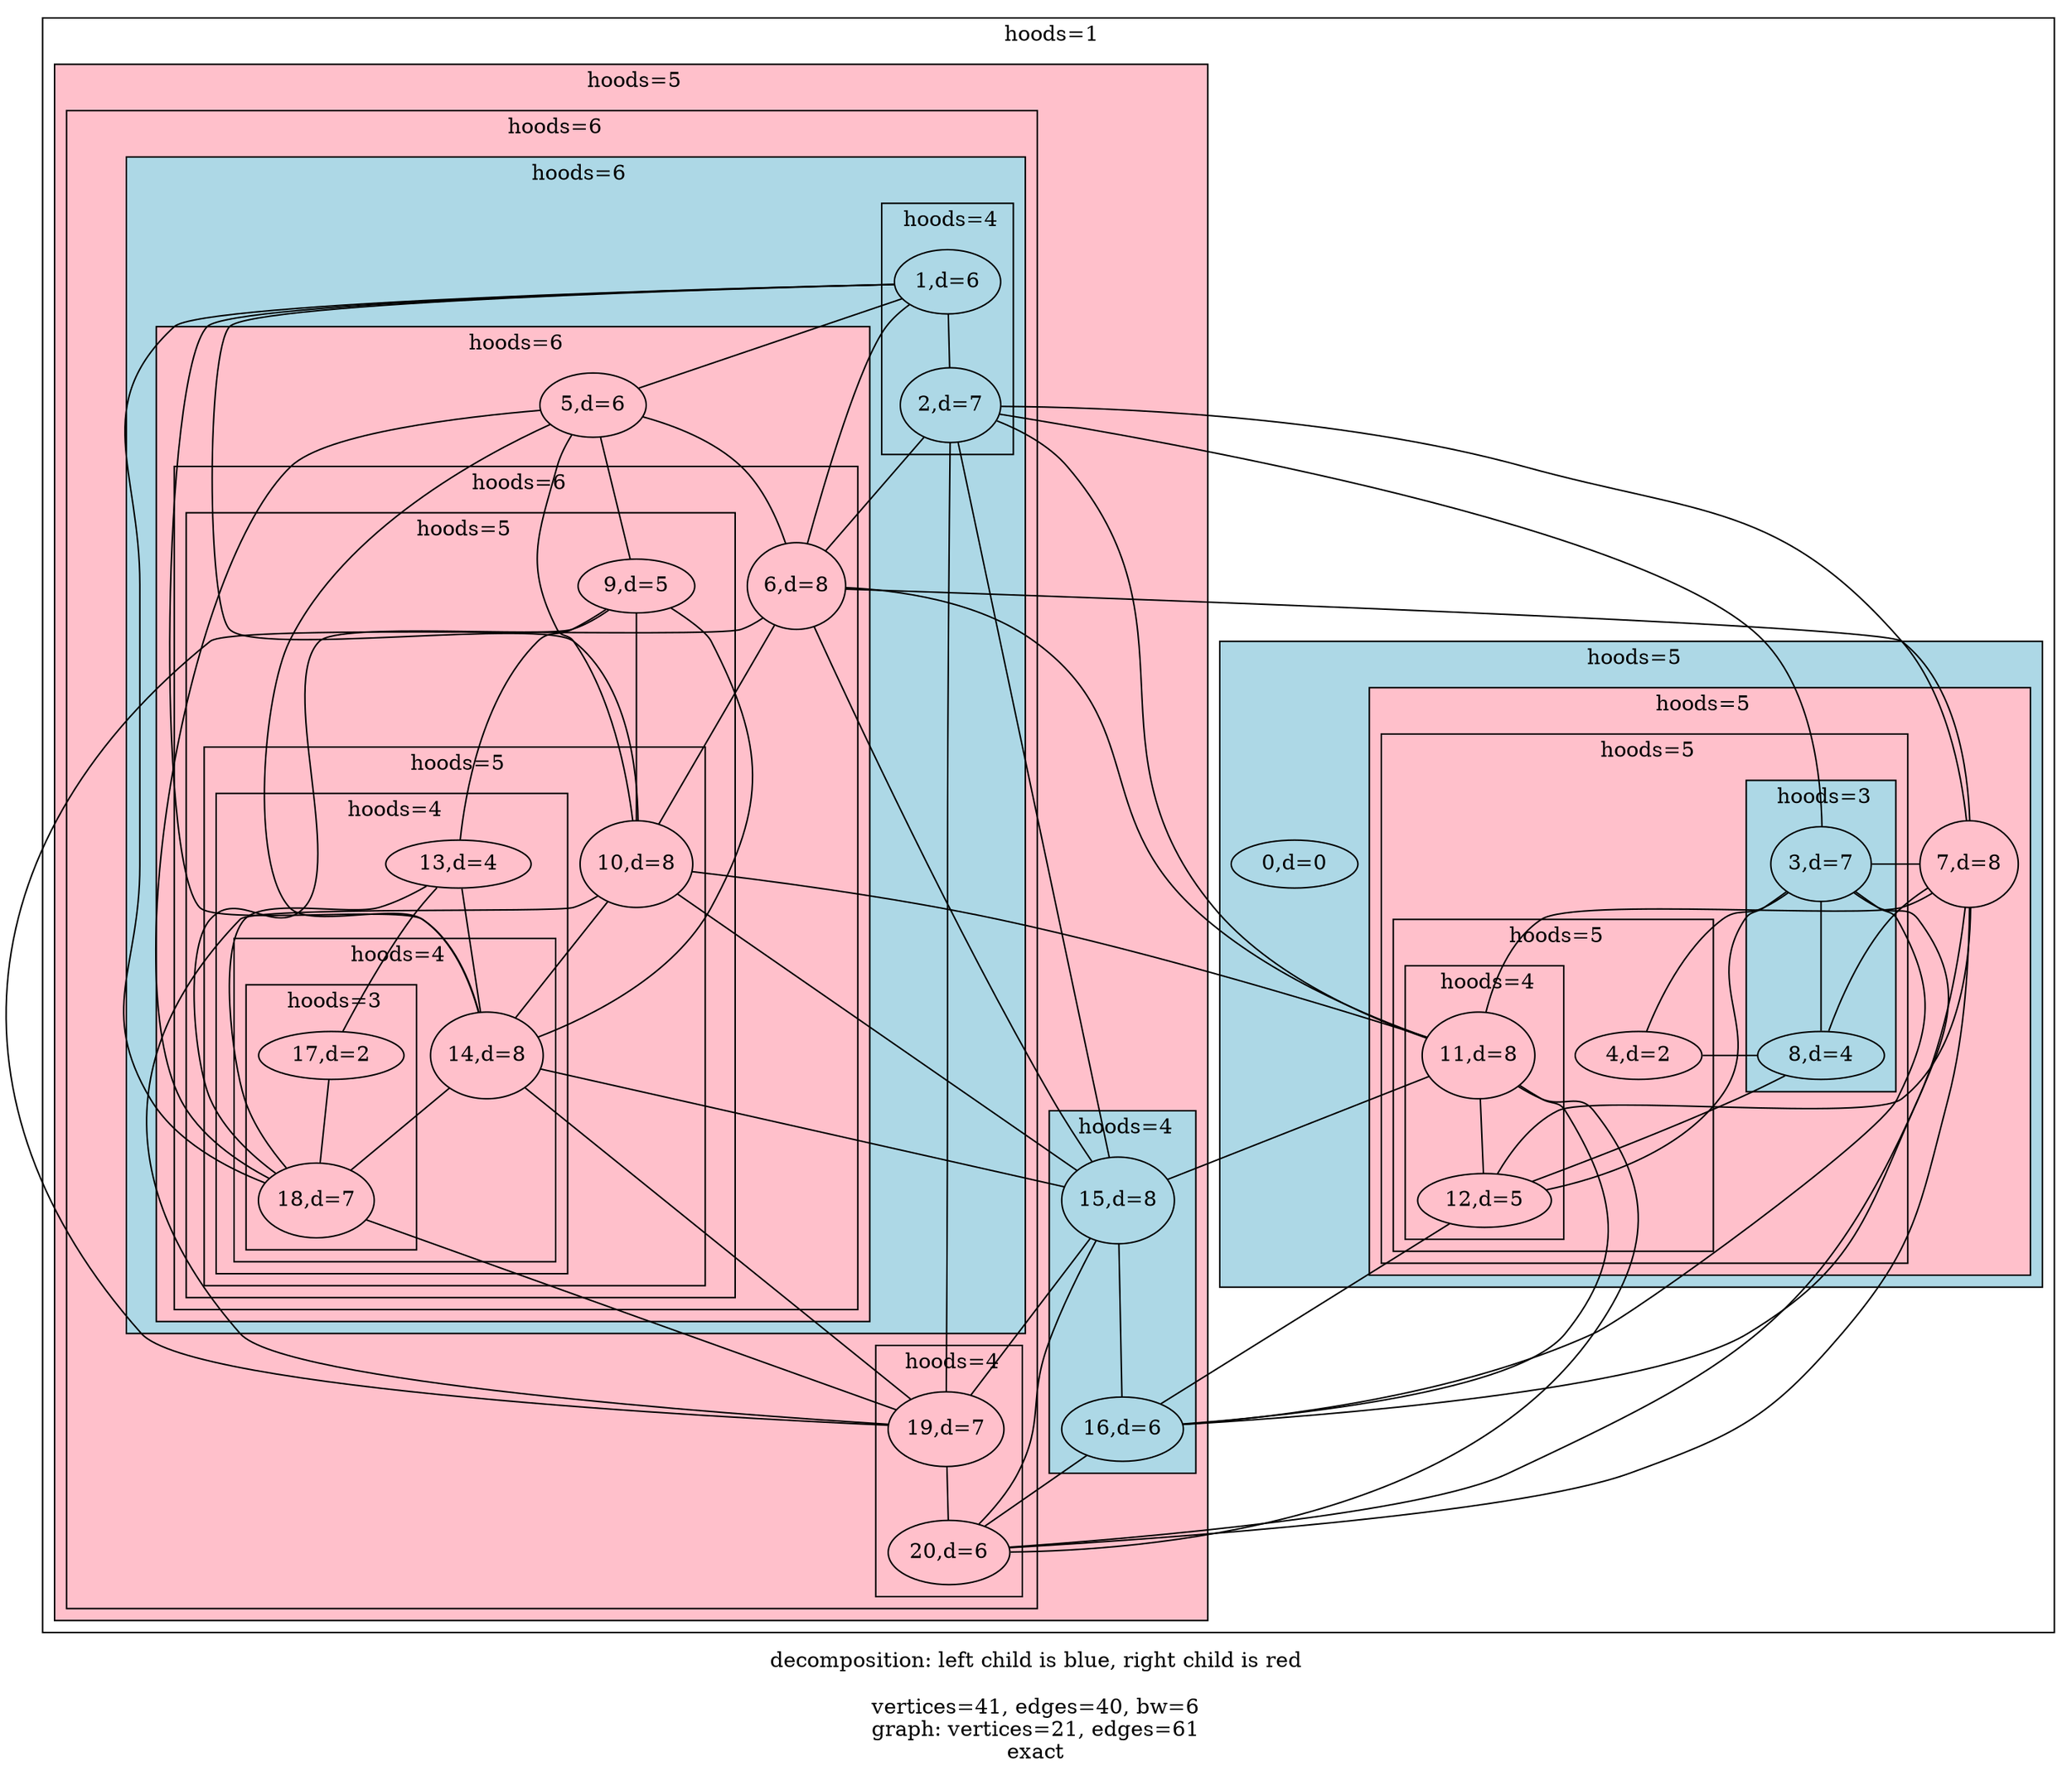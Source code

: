graph {
overlap = scale;
splines = true;
label = "decomposition: left child is blue, right child is red\n\nvertices=41, edges=40, bw=6\ngraph: vertices=21, edges=61\nexact"; 

subgraph cluster_0{
label = " hoods=1";

subgraph cluster_0{
style=filled;
fillcolor = lightblue;
label = " hoods=5";
7145547;

subgraph cluster_29{
style=filled;
fillcolor = pink;
label = " hoods=5";
30541453;

subgraph cluster_31{
style=filled;
fillcolor = pink;
label = " hoods=5";

subgraph cluster_32{
style=filled;
fillcolor = lightblue;
label = " hoods=3";
1892095;
28061596;
}

subgraph cluster_33{
style=filled;
fillcolor = pink;
label = " hoods=5";
24408544;

subgraph cluster_35{
style=filled;
fillcolor = pink;
label = " hoods=4";
970341;
1073282;
}
}
}
}
}

subgraph cluster_1{
style=filled;
fillcolor = pink;
label = " hoods=5";

subgraph cluster_2{
style=filled;
fillcolor = lightblue;
label = " hoods=4";
10711912;
15582114;
}

subgraph cluster_3{
style=filled;
fillcolor = pink;
label = " hoods=6";

subgraph cluster_4{
style=filled;
fillcolor = lightblue;
label = " hoods=6";

subgraph cluster_8{
style=filled;
fillcolor = lightblue;
label = " hoods=4";
3912376;
22172750;
}

subgraph cluster_9{
style=filled;
fillcolor = pink;
label = " hoods=6";
31476927;

subgraph cluster_11{
style=filled;
fillcolor = pink;
label = " hoods=6";
13549765;

subgraph cluster_13{
style=filled;
fillcolor = pink;
label = " hoods=5";
23710309;

subgraph cluster_15{
style=filled;
fillcolor = pink;
label = " hoods=5";
6744085;

subgraph cluster_17{
style=filled;
fillcolor = pink;
label = " hoods=4";
19930840;

subgraph cluster_19{
style=filled;
fillcolor = pink;
label = " hoods=4";
3736006;

subgraph cluster_21{
style=filled;
fillcolor = pink;
label = " hoods=3";
29816185;
18734302;
}
}
}
}
}
}
}
}

subgraph cluster_5{
style=filled;
fillcolor = pink;
label = " hoods=4";
26194423;
15532856;
}
}
}
}
subgraph realgraph {
overlap = scale;
splines = true;
node [shape=circle];
label = "real graph";
7145547 [ label = "0,d=0",height=0.00 ];
3912376 [ label = "1,d=6",height=0.60 ];
22172750 [ label = "2,d=7",height=0.70 ];
1892095 [ label = "3,d=7",height=0.70 ];
24408544 [ label = "4,d=2",height=0.20 ];
31476927 [ label = "5,d=6",height=0.60 ];
13549765 [ label = "6,d=8",height=0.80 ];
30541453 [ label = "7,d=8",height=0.80 ];
28061596 [ label = "8,d=4",height=0.40 ];
23710309 [ label = "9,d=5",height=0.50 ];
6744085 [ label = "10,d=8",height=0.80 ];
970341 [ label = "11,d=8",height=0.80 ];
1073282 [ label = "12,d=5",height=0.50 ];
19930840 [ label = "13,d=4",height=0.40 ];
3736006 [ label = "14,d=8",height=0.80 ];
10711912 [ label = "15,d=8",height=0.80 ];
15582114 [ label = "16,d=6",height=0.60 ];
29816185 [ label = "17,d=2",height=0.20 ];
18734302 [ label = "18,d=7",height=0.70 ];
26194423 [ label = "19,d=7",height=0.70 ];
15532856 [ label = "20,d=6",height=0.60 ];
"3912376" -- "22172750";
"3912376" -- "31476927";
"3912376" -- "13549765";
"3912376" -- "6744085";
"3912376" -- "3736006";
"3912376" -- "18734302";
"22172750" -- "1892095";
"22172750" -- "13549765";
"22172750" -- "30541453";
"22172750" -- "970341";
"22172750" -- "10711912";
"22172750" -- "26194423";
"1892095" -- "24408544";
"1892095" -- "30541453";
"1892095" -- "28061596";
"1892095" -- "1073282";
"1892095" -- "15582114";
"1892095" -- "15532856";
"24408544" -- "28061596";
"31476927" -- "13549765";
"31476927" -- "23710309";
"31476927" -- "6744085";
"31476927" -- "3736006";
"31476927" -- "18734302";
"13549765" -- "30541453";
"13549765" -- "6744085";
"13549765" -- "970341";
"13549765" -- "10711912";
"13549765" -- "26194423";
"30541453" -- "28061596";
"30541453" -- "970341";
"30541453" -- "1073282";
"30541453" -- "15582114";
"30541453" -- "15532856";
"28061596" -- "1073282";
"23710309" -- "6744085";
"23710309" -- "19930840";
"23710309" -- "3736006";
"23710309" -- "18734302";
"6744085" -- "970341";
"6744085" -- "3736006";
"6744085" -- "10711912";
"6744085" -- "26194423";
"970341" -- "1073282";
"970341" -- "10711912";
"970341" -- "15582114";
"970341" -- "15532856";
"1073282" -- "15582114";
"19930840" -- "3736006";
"19930840" -- "29816185";
"19930840" -- "18734302";
"3736006" -- "10711912";
"3736006" -- "18734302";
"3736006" -- "26194423";
"10711912" -- "15582114";
"10711912" -- "26194423";
"10711912" -- "15532856";
"15582114" -- "15532856";
"29816185" -- "18734302";
"18734302" -- "26194423";
"26194423" -- "15532856";
}
}
